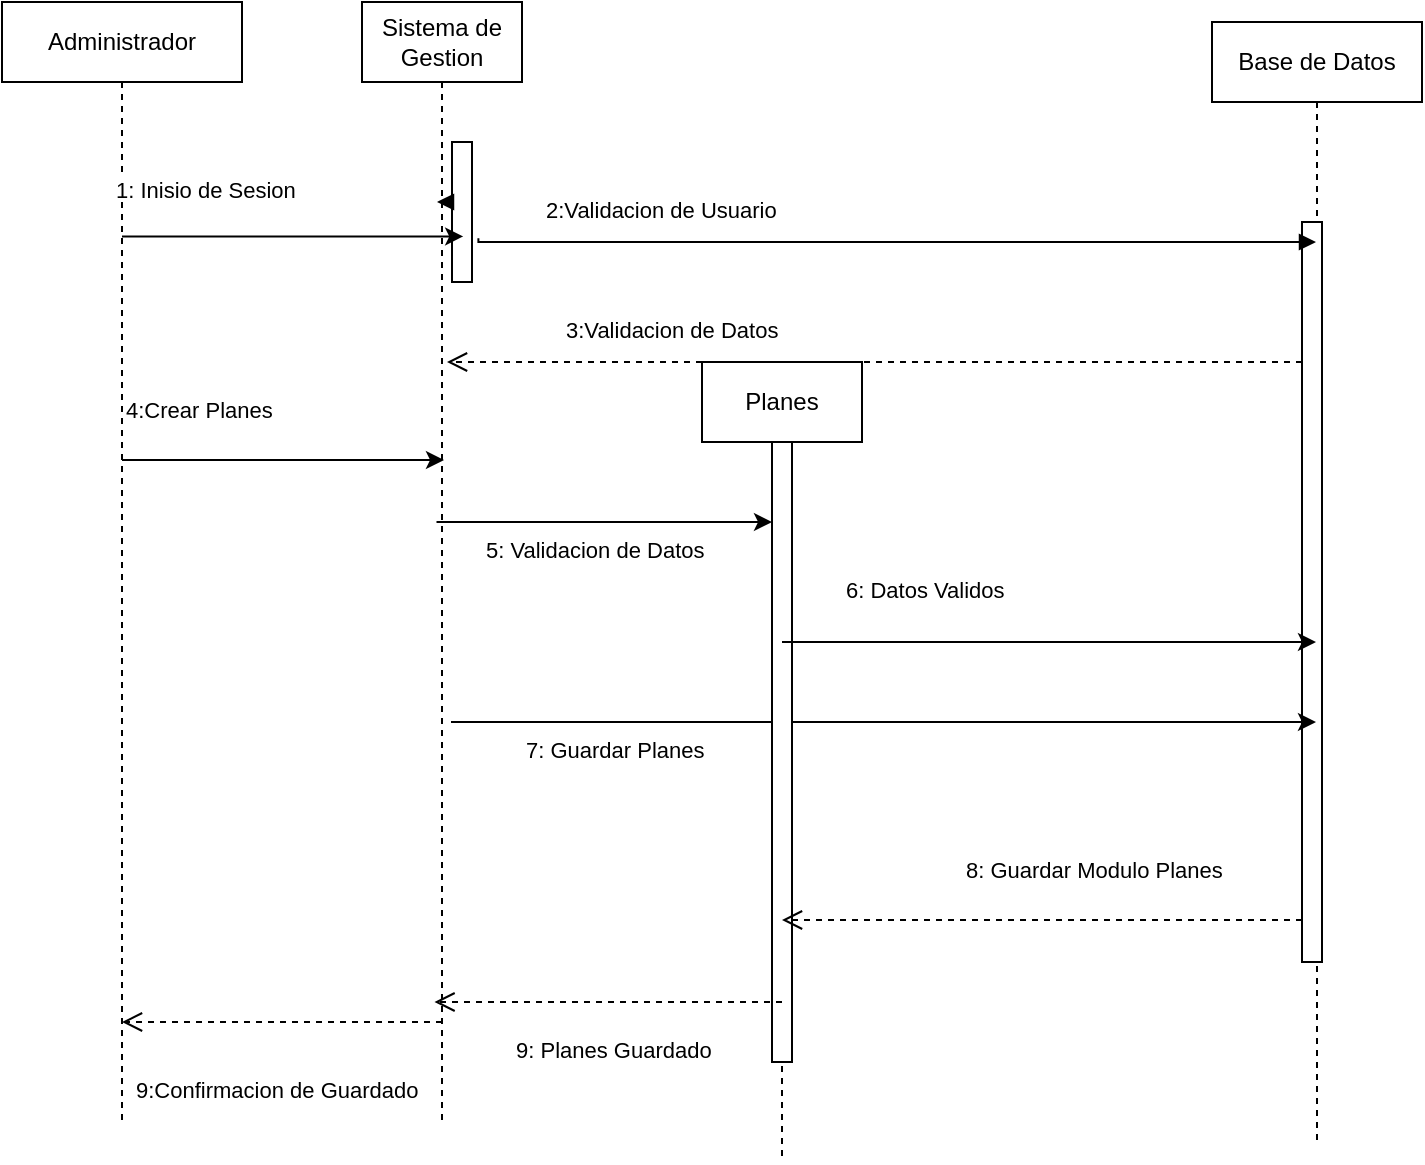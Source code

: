 <mxfile version="27.0.9">
  <diagram name="Página-1" id="4QIlN3yxco4nKPDV6ZL_">
    <mxGraphModel dx="692" dy="595" grid="1" gridSize="10" guides="1" tooltips="1" connect="1" arrows="1" fold="1" page="1" pageScale="1" pageWidth="827" pageHeight="1169" math="0" shadow="0">
      <root>
        <mxCell id="0" />
        <mxCell id="1" parent="0" />
        <mxCell id="FFUrXpNGG84FqF-Cga60-1" value="&lt;font style=&quot;vertical-align: inherit;&quot;&gt;&lt;font style=&quot;vertical-align: inherit;&quot;&gt;Administrador&lt;/font&gt;&lt;/font&gt;" style="shape=umlLifeline;perimeter=lifelinePerimeter;whiteSpace=wrap;html=1;container=0;dropTarget=0;collapsible=0;recursiveResize=0;outlineConnect=0;portConstraint=eastwest;newEdgeStyle={&quot;edgeStyle&quot;:&quot;elbowEdgeStyle&quot;,&quot;elbow&quot;:&quot;vertical&quot;,&quot;curved&quot;:0,&quot;rounded&quot;:0};" vertex="1" parent="1">
          <mxGeometry x="280" y="310" width="120" height="560" as="geometry" />
        </mxCell>
        <mxCell id="FFUrXpNGG84FqF-Cga60-2" value="Sistema de Gestion" style="shape=umlLifeline;perimeter=lifelinePerimeter;whiteSpace=wrap;html=1;container=0;dropTarget=0;collapsible=0;recursiveResize=0;outlineConnect=0;portConstraint=eastwest;newEdgeStyle={&quot;edgeStyle&quot;:&quot;elbowEdgeStyle&quot;,&quot;elbow&quot;:&quot;vertical&quot;,&quot;curved&quot;:0,&quot;rounded&quot;:0};" vertex="1" parent="1">
          <mxGeometry x="460" y="310" width="80" height="560" as="geometry" />
        </mxCell>
        <mxCell id="FFUrXpNGG84FqF-Cga60-3" value="&lt;span style=&quot;color: rgba(0, 0, 0, 0); font-family: monospace; font-size: 0px; text-align: start;&quot;&gt;%3CmxGraphModel%3E%3Croot%3E%3CmxCell%20id%3D%220%22%2F%3E%3CmxCell%20id%3D%221%22%20parent%3D%220%22%2F%3E%3CmxCell%20id%3D%222%22%20value%3D%229%3AAgenda%20Disponible%22%20style%3D%22html%3D1%3BverticalAlign%3Dbottom%3BendArrow%3Dopen%3Bdashed%3D1%3BendSize%3D8%3BedgeStyle%3DelbowEdgeStyle%3Belbow%3Dhorizontal%3Bcurved%3D0%3Brounded%3D0%3BexitX%3D0.5%3BexitY%3D0.885%3BexitDx%3D0%3BexitDy%3D0%3BexitPerimeter%3D0%3BentryX%3D0.545%3BentryY%3D0.885%3BentryDx%3D0%3BentryDy%3D0%3BentryPerimeter%3D0%3B%22%20edge%3D%221%22%20parent%3D%221%22%3E%3CmxGeometry%20relative%3D%221%22%20as%3D%22geometry%22%3E%3CmxPoint%20x%3D%221030%22%20y%3D%22900%22%20as%3D%22targetPoint%22%2F%3E%3CArray%20as%3D%22points%22%3E%3CmxPoint%20x%3D%221135%22%20y%3D%22900%22%2F%3E%3C%2FArray%3E%3CmxPoint%20x%3D%221240%22%20y%3D%22900%22%20as%3D%22sourcePoint%22%2F%3E%3CmxPoint%20as%3D%22offset%22%2F%3E%3C%2FmxGeometry%3E%3C%2FmxCell%3E%3C%2Froot%3E%3C%2FmxGraphModel%3E&lt;/span&gt;" style="html=1;points=[];perimeter=orthogonalPerimeter;outlineConnect=0;targetShapes=umlLifeline;portConstraint=eastwest;newEdgeStyle={&quot;edgeStyle&quot;:&quot;elbowEdgeStyle&quot;,&quot;elbow&quot;:&quot;vertical&quot;,&quot;curved&quot;:0,&quot;rounded&quot;:0};" vertex="1" parent="FFUrXpNGG84FqF-Cga60-2">
          <mxGeometry x="45" y="70" width="10" height="70" as="geometry" />
        </mxCell>
        <mxCell id="FFUrXpNGG84FqF-Cga60-4" value="&lt;font style=&quot;vertical-align: inherit;&quot;&gt;&lt;font style=&quot;vertical-align: inherit;&quot;&gt;&lt;font style=&quot;vertical-align: inherit;&quot;&gt;&lt;font style=&quot;vertical-align: inherit;&quot;&gt;Base de Datos&lt;/font&gt;&lt;/font&gt;&lt;/font&gt;&lt;/font&gt;" style="shape=umlLifeline;perimeter=lifelinePerimeter;whiteSpace=wrap;html=1;container=0;dropTarget=0;collapsible=0;recursiveResize=0;outlineConnect=0;portConstraint=eastwest;newEdgeStyle={&quot;edgeStyle&quot;:&quot;elbowEdgeStyle&quot;,&quot;elbow&quot;:&quot;vertical&quot;,&quot;curved&quot;:0,&quot;rounded&quot;:0};" vertex="1" parent="1">
          <mxGeometry x="885" y="320" width="105" height="560" as="geometry" />
        </mxCell>
        <mxCell id="FFUrXpNGG84FqF-Cga60-5" value="" style="html=1;points=[];perimeter=orthogonalPerimeter;outlineConnect=0;targetShapes=umlLifeline;portConstraint=eastwest;newEdgeStyle={&quot;edgeStyle&quot;:&quot;elbowEdgeStyle&quot;,&quot;elbow&quot;:&quot;vertical&quot;,&quot;curved&quot;:0,&quot;rounded&quot;:0};" vertex="1" parent="FFUrXpNGG84FqF-Cga60-4">
          <mxGeometry x="45" y="100" width="10" height="370" as="geometry" />
        </mxCell>
        <mxCell id="FFUrXpNGG84FqF-Cga60-6" value="" style="html=1;verticalAlign=bottom;endArrow=block;edgeStyle=elbowEdgeStyle;elbow=vertical;curved=0;rounded=0;exitX=0.916;exitY=0.952;exitDx=0;exitDy=0;exitPerimeter=0;" edge="1" parent="1" source="FFUrXpNGG84FqF-Cga60-9" target="FFUrXpNGG84FqF-Cga60-4">
          <mxGeometry relative="1" as="geometry">
            <mxPoint x="535" y="410" as="sourcePoint" />
            <Array as="points">
              <mxPoint x="625" y="430" />
            </Array>
            <mxPoint x="705" y="410" as="targetPoint" />
          </mxGeometry>
        </mxCell>
        <mxCell id="FFUrXpNGG84FqF-Cga60-7" value="&lt;div style=&quot;text-align: center;&quot;&gt;&lt;span style=&quot;font-size: 11px; text-wrap: nowrap; background-color: rgb(255, 255, 255);&quot;&gt;&lt;font style=&quot;vertical-align: inherit;&quot;&gt;&lt;font style=&quot;vertical-align: inherit;&quot;&gt;2:Validacion de Usuario&lt;/font&gt;&lt;/font&gt;&lt;/span&gt;&lt;/div&gt;" style="text;whiteSpace=wrap;html=1;" vertex="1" parent="1">
          <mxGeometry x="550" y="400" width="110" height="40" as="geometry" />
        </mxCell>
        <mxCell id="FFUrXpNGG84FqF-Cga60-8" value="" style="html=1;verticalAlign=bottom;endArrow=block;edgeStyle=elbowEdgeStyle;elbow=vertical;curved=0;rounded=0;" edge="1" parent="1" source="FFUrXpNGG84FqF-Cga60-2" target="FFUrXpNGG84FqF-Cga60-9">
          <mxGeometry relative="1" as="geometry">
            <mxPoint x="515" y="410" as="sourcePoint" />
            <Array as="points" />
            <mxPoint x="685" y="410" as="targetPoint" />
          </mxGeometry>
        </mxCell>
        <mxCell id="FFUrXpNGG84FqF-Cga60-9" value="&lt;div style=&quot;text-align: center;&quot;&gt;&lt;span style=&quot;font-size: 11px; text-wrap: nowrap; background-color: rgb(255, 255, 255);&quot;&gt;&lt;font style=&quot;vertical-align: inherit;&quot;&gt;&lt;font style=&quot;vertical-align: inherit;&quot;&gt;&lt;font style=&quot;vertical-align: inherit;&quot;&gt;&lt;font style=&quot;vertical-align: inherit;&quot;&gt;1: Inisio de Sesion&lt;/font&gt;&lt;/font&gt;&lt;/font&gt;&lt;/font&gt;&lt;/span&gt;&lt;/div&gt;" style="text;whiteSpace=wrap;html=1;" vertex="1" parent="1">
          <mxGeometry x="335" y="390" width="200" height="40" as="geometry" />
        </mxCell>
        <mxCell id="FFUrXpNGG84FqF-Cga60-10" value="" style="html=1;verticalAlign=bottom;endArrow=open;dashed=1;endSize=8;edgeStyle=elbowEdgeStyle;elbow=horizontal;curved=0;rounded=0;" edge="1" parent="1" source="FFUrXpNGG84FqF-Cga60-5">
          <mxGeometry x="-0.005" y="-20" relative="1" as="geometry">
            <mxPoint x="502.5" y="490" as="targetPoint" />
            <Array as="points">
              <mxPoint x="597.5" y="490" />
            </Array>
            <mxPoint x="697.5" y="490" as="sourcePoint" />
            <mxPoint as="offset" />
          </mxGeometry>
        </mxCell>
        <mxCell id="FFUrXpNGG84FqF-Cga60-11" value="" style="endArrow=classic;html=1;rounded=0;entryX=0.878;entryY=0.931;entryDx=0;entryDy=0;entryPerimeter=0;" edge="1" parent="1" source="FFUrXpNGG84FqF-Cga60-1" target="FFUrXpNGG84FqF-Cga60-9">
          <mxGeometry width="50" height="50" relative="1" as="geometry">
            <mxPoint x="345" y="470" as="sourcePoint" />
            <mxPoint x="395" y="420" as="targetPoint" />
          </mxGeometry>
        </mxCell>
        <mxCell id="FFUrXpNGG84FqF-Cga60-12" value="&lt;div style=&quot;text-align: center;&quot;&gt;&lt;span style=&quot;font-size: 11px; text-wrap: nowrap; background-color: rgb(255, 255, 255);&quot;&gt;4:Crear Planes&lt;/span&gt;&lt;/div&gt;" style="text;whiteSpace=wrap;html=1;" vertex="1" parent="1">
          <mxGeometry x="340" y="500" width="130" height="40" as="geometry" />
        </mxCell>
        <mxCell id="FFUrXpNGG84FqF-Cga60-13" value="" style="endArrow=classic;html=1;rounded=0;" edge="1" parent="1" target="FFUrXpNGG84FqF-Cga60-23">
          <mxGeometry width="50" height="50" relative="1" as="geometry">
            <mxPoint x="497.25" y="570" as="sourcePoint" />
            <mxPoint x="712.75" y="570" as="targetPoint" />
          </mxGeometry>
        </mxCell>
        <mxCell id="FFUrXpNGG84FqF-Cga60-14" value="&lt;div style=&quot;text-align: center;&quot;&gt;&lt;span style=&quot;font-size: 11px; text-wrap: nowrap; background-color: rgb(255, 255, 255);&quot;&gt;9:Confirmacion de Guardado&lt;/span&gt;&lt;/div&gt;" style="text;whiteSpace=wrap;html=1;" vertex="1" parent="1">
          <mxGeometry x="345" y="840" width="130" height="40" as="geometry" />
        </mxCell>
        <mxCell id="FFUrXpNGG84FqF-Cga60-15" value="" style="endArrow=classic;html=1;rounded=0;" edge="1" parent="1">
          <mxGeometry width="50" height="50" relative="1" as="geometry">
            <mxPoint x="340" y="539" as="sourcePoint" />
            <mxPoint x="501" y="539" as="targetPoint" />
          </mxGeometry>
        </mxCell>
        <mxCell id="FFUrXpNGG84FqF-Cga60-16" value="&lt;div style=&quot;text-align: center;&quot;&gt;&lt;span style=&quot;font-size: 11px; text-wrap: nowrap; background-color: rgb(255, 255, 255);&quot;&gt;&lt;font style=&quot;vertical-align: inherit;&quot;&gt;&lt;font style=&quot;vertical-align: inherit;&quot;&gt;5: Validacion de Datos&lt;/font&gt;&lt;/font&gt;&lt;/span&gt;&lt;/div&gt;" style="text;whiteSpace=wrap;html=1;" vertex="1" parent="1">
          <mxGeometry x="520" y="570" width="110" height="40" as="geometry" />
        </mxCell>
        <mxCell id="FFUrXpNGG84FqF-Cga60-17" value="&lt;div style=&quot;text-align: center;&quot;&gt;&lt;span style=&quot;font-size: 11px; text-wrap: nowrap; background-color: rgb(255, 255, 255);&quot;&gt;&lt;font style=&quot;vertical-align: inherit;&quot;&gt;&lt;font style=&quot;vertical-align: inherit;&quot;&gt;3:Validacion de Datos&lt;/font&gt;&lt;/font&gt;&lt;/span&gt;&lt;/div&gt;" style="text;whiteSpace=wrap;html=1;" vertex="1" parent="1">
          <mxGeometry x="560" y="460" width="110" height="40" as="geometry" />
        </mxCell>
        <mxCell id="FFUrXpNGG84FqF-Cga60-18" value="&lt;div style=&quot;text-align: center;&quot;&gt;&lt;span style=&quot;font-size: 11px; text-wrap: nowrap; background-color: rgb(255, 255, 255);&quot;&gt;6: Datos Validos&lt;/span&gt;&lt;/div&gt;" style="text;whiteSpace=wrap;html=1;" vertex="1" parent="1">
          <mxGeometry x="700" y="590" width="110" height="40" as="geometry" />
        </mxCell>
        <mxCell id="FFUrXpNGG84FqF-Cga60-19" value="" style="endArrow=classic;html=1;rounded=0;" edge="1" parent="1" target="FFUrXpNGG84FqF-Cga60-4">
          <mxGeometry width="50" height="50" relative="1" as="geometry">
            <mxPoint x="504.5" y="670" as="sourcePoint" />
            <mxPoint x="665.5" y="670" as="targetPoint" />
          </mxGeometry>
        </mxCell>
        <mxCell id="FFUrXpNGG84FqF-Cga60-20" value="&lt;div style=&quot;text-align: center;&quot;&gt;&lt;span style=&quot;font-size: 11px; text-wrap: nowrap; background-color: rgb(255, 255, 255);&quot;&gt;7: Guardar Planes&lt;/span&gt;&lt;/div&gt;" style="text;whiteSpace=wrap;html=1;" vertex="1" parent="1">
          <mxGeometry x="540" y="670" width="110" height="40" as="geometry" />
        </mxCell>
        <mxCell id="FFUrXpNGG84FqF-Cga60-21" value="&lt;div style=&quot;text-align: center;&quot;&gt;&lt;span style=&quot;font-size: 11px; text-wrap: nowrap; background-color: rgb(255, 255, 255);&quot;&gt;8: Guardar Modulo Planes&lt;/span&gt;&lt;/div&gt;" style="text;whiteSpace=wrap;html=1;" vertex="1" parent="1">
          <mxGeometry x="760" y="730" width="110" height="40" as="geometry" />
        </mxCell>
        <mxCell id="FFUrXpNGG84FqF-Cga60-22" value="Planes" style="shape=umlLifeline;perimeter=lifelinePerimeter;whiteSpace=wrap;html=1;container=0;dropTarget=0;collapsible=0;recursiveResize=0;outlineConnect=0;portConstraint=eastwest;newEdgeStyle={&quot;edgeStyle&quot;:&quot;elbowEdgeStyle&quot;,&quot;elbow&quot;:&quot;vertical&quot;,&quot;curved&quot;:0,&quot;rounded&quot;:0};" vertex="1" parent="1">
          <mxGeometry x="630" y="490" width="80" height="400" as="geometry" />
        </mxCell>
        <mxCell id="FFUrXpNGG84FqF-Cga60-23" value="&lt;span style=&quot;color: rgba(0, 0, 0, 0); font-family: monospace; font-size: 0px; text-align: start;&quot;&gt;%3CmxGraphModel%3E%3Croot%3E%3CmxCell%20id%3D%220%22%2F%3E%3CmxCell%20id%3D%221%22%20parent%3D%220%22%2F%3E%3CmxCell%20id%3D%222%22%20value%3D%229%3AAgenda%20Disponible%22%20style%3D%22html%3D1%3BverticalAlign%3Dbottom%3BendArrow%3Dopen%3Bdashed%3D1%3BendSize%3D8%3BedgeStyle%3DelbowEdgeStyle%3Belbow%3Dhorizontal%3Bcurved%3D0%3Brounded%3D0%3BexitX%3D0.5%3BexitY%3D0.885%3BexitDx%3D0%3BexitDy%3D0%3BexitPerimeter%3D0%3BentryX%3D0.545%3BentryY%3D0.885%3BentryDx%3D0%3BentryDy%3D0%3BentryPerimeter%3D0%3B%22%20edge%3D%221%22%20parent%3D%221%22%3E%3CmxGeometry%20relative%3D%221%22%20as%3D%22geometry%22%3E%3CmxPoint%20x%3D%221030%22%20y%3D%22900%22%20as%3D%22targetPoint%22%2F%3E%3CArray%20as%3D%22points%22%3E%3CmxPoint%20x%3D%221135%22%20y%3D%22900%22%2F%3E%3C%2FArray%3E%3CmxPoint%20x%3D%221240%22%20y%3D%22900%22%20as%3D%22sourcePoint%22%2F%3E%3CmxPoint%20as%3D%22offset%22%2F%3E%3C%2FmxGeometry%3E%3C%2FmxCell%3E%3C%2Froot%3E%3C%2FmxGraphModel%3E&lt;/span&gt;" style="html=1;points=[];perimeter=orthogonalPerimeter;outlineConnect=0;targetShapes=umlLifeline;portConstraint=eastwest;newEdgeStyle={&quot;edgeStyle&quot;:&quot;elbowEdgeStyle&quot;,&quot;elbow&quot;:&quot;vertical&quot;,&quot;curved&quot;:0,&quot;rounded&quot;:0};" vertex="1" parent="FFUrXpNGG84FqF-Cga60-22">
          <mxGeometry x="35" y="40" width="10" height="310" as="geometry" />
        </mxCell>
        <mxCell id="FFUrXpNGG84FqF-Cga60-24" value="" style="endArrow=classic;html=1;rounded=0;" edge="1" parent="1" target="FFUrXpNGG84FqF-Cga60-4">
          <mxGeometry width="50" height="50" relative="1" as="geometry">
            <mxPoint x="670" y="630" as="sourcePoint" />
            <mxPoint x="811" y="630" as="targetPoint" />
          </mxGeometry>
        </mxCell>
        <mxCell id="FFUrXpNGG84FqF-Cga60-25" value="" style="html=1;verticalAlign=bottom;endArrow=open;dashed=1;endSize=8;edgeStyle=elbowEdgeStyle;elbow=horizontal;curved=0;rounded=0;" edge="1" parent="1" source="FFUrXpNGG84FqF-Cga60-5">
          <mxGeometry x="-0.005" y="-20" relative="1" as="geometry">
            <mxPoint x="670" y="769" as="targetPoint" />
            <Array as="points">
              <mxPoint x="935" y="760" />
            </Array>
            <mxPoint x="966.25" y="769" as="sourcePoint" />
            <mxPoint as="offset" />
          </mxGeometry>
        </mxCell>
        <mxCell id="FFUrXpNGG84FqF-Cga60-26" value="" style="html=1;verticalAlign=bottom;endArrow=open;dashed=1;endSize=8;edgeStyle=elbowEdgeStyle;elbow=horizontal;curved=0;rounded=0;" edge="1" parent="1">
          <mxGeometry x="-0.005" y="-20" relative="1" as="geometry">
            <mxPoint x="496.25" y="810" as="targetPoint" />
            <Array as="points" />
            <mxPoint x="670" y="810" as="sourcePoint" />
            <mxPoint as="offset" />
          </mxGeometry>
        </mxCell>
        <mxCell id="FFUrXpNGG84FqF-Cga60-27" value="&lt;div style=&quot;text-align: center;&quot;&gt;&lt;span style=&quot;font-size: 11px; text-wrap: nowrap; background-color: rgb(255, 255, 255);&quot;&gt;9: Planes Guardado&lt;/span&gt;&lt;/div&gt;" style="text;whiteSpace=wrap;html=1;" vertex="1" parent="1">
          <mxGeometry x="535" y="820" width="110" height="40" as="geometry" />
        </mxCell>
        <mxCell id="FFUrXpNGG84FqF-Cga60-28" value="" style="html=1;verticalAlign=bottom;endArrow=open;dashed=1;endSize=8;edgeStyle=elbowEdgeStyle;elbow=horizontal;curved=0;rounded=0;" edge="1" parent="1">
          <mxGeometry x="-0.005" y="-20" relative="1" as="geometry">
            <mxPoint x="340" y="820" as="targetPoint" />
            <Array as="points" />
            <mxPoint x="500" y="820" as="sourcePoint" />
            <mxPoint as="offset" />
          </mxGeometry>
        </mxCell>
      </root>
    </mxGraphModel>
  </diagram>
</mxfile>
